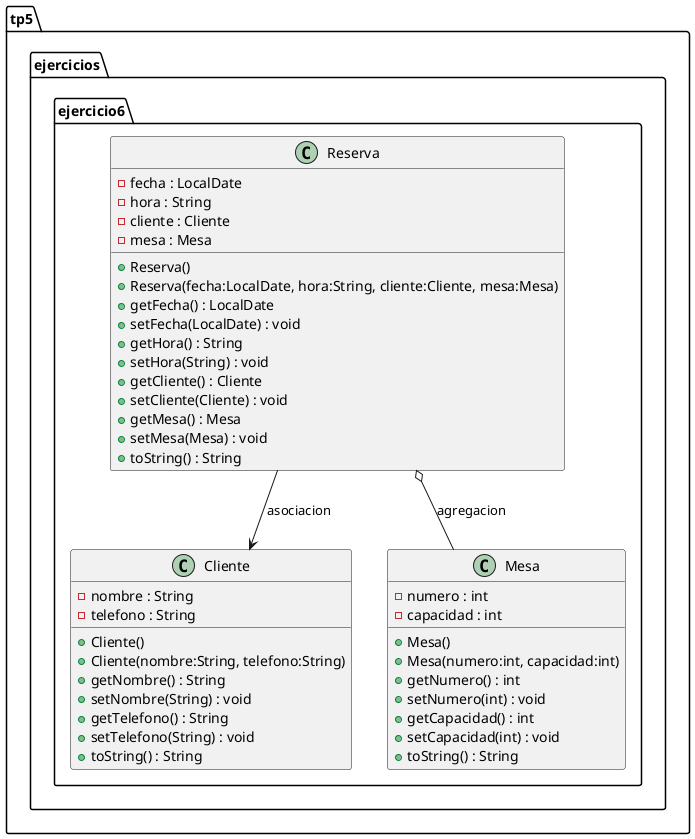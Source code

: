 @startuml
package tp5.ejercicios.ejercicio6 {
  class Reserva {
    - fecha : LocalDate
    - hora : String
    - cliente : Cliente
    - mesa : Mesa
    + Reserva()
    + Reserva(fecha:LocalDate, hora:String, cliente:Cliente, mesa:Mesa)
    + getFecha() : LocalDate
    + setFecha(LocalDate) : void
    + getHora() : String
    + setHora(String) : void
    + getCliente() : Cliente
    + setCliente(Cliente) : void
    + getMesa() : Mesa
    + setMesa(Mesa) : void
    + toString() : String
  }

  class Cliente {
    - nombre : String
    - telefono : String
    + Cliente()
    + Cliente(nombre:String, telefono:String)
    + getNombre() : String
    + setNombre(String) : void
    + getTelefono() : String
    + setTelefono(String) : void
    + toString() : String
  }

  class Mesa {
    - numero : int
    - capacidad : int
    + Mesa()
    + Mesa(numero:int, capacidad:int)
    + getNumero() : int
    + setNumero(int) : void
    + getCapacidad() : int
    + setCapacidad(int) : void
    + toString() : String
  }

  ' Asociacion unidireccional: Reserva -> Cliente
  Reserva --> Cliente : asociacion

  ' Agregacion: Reserva -> Mesa
  Reserva o-- Mesa : agregacion
}
@enduml